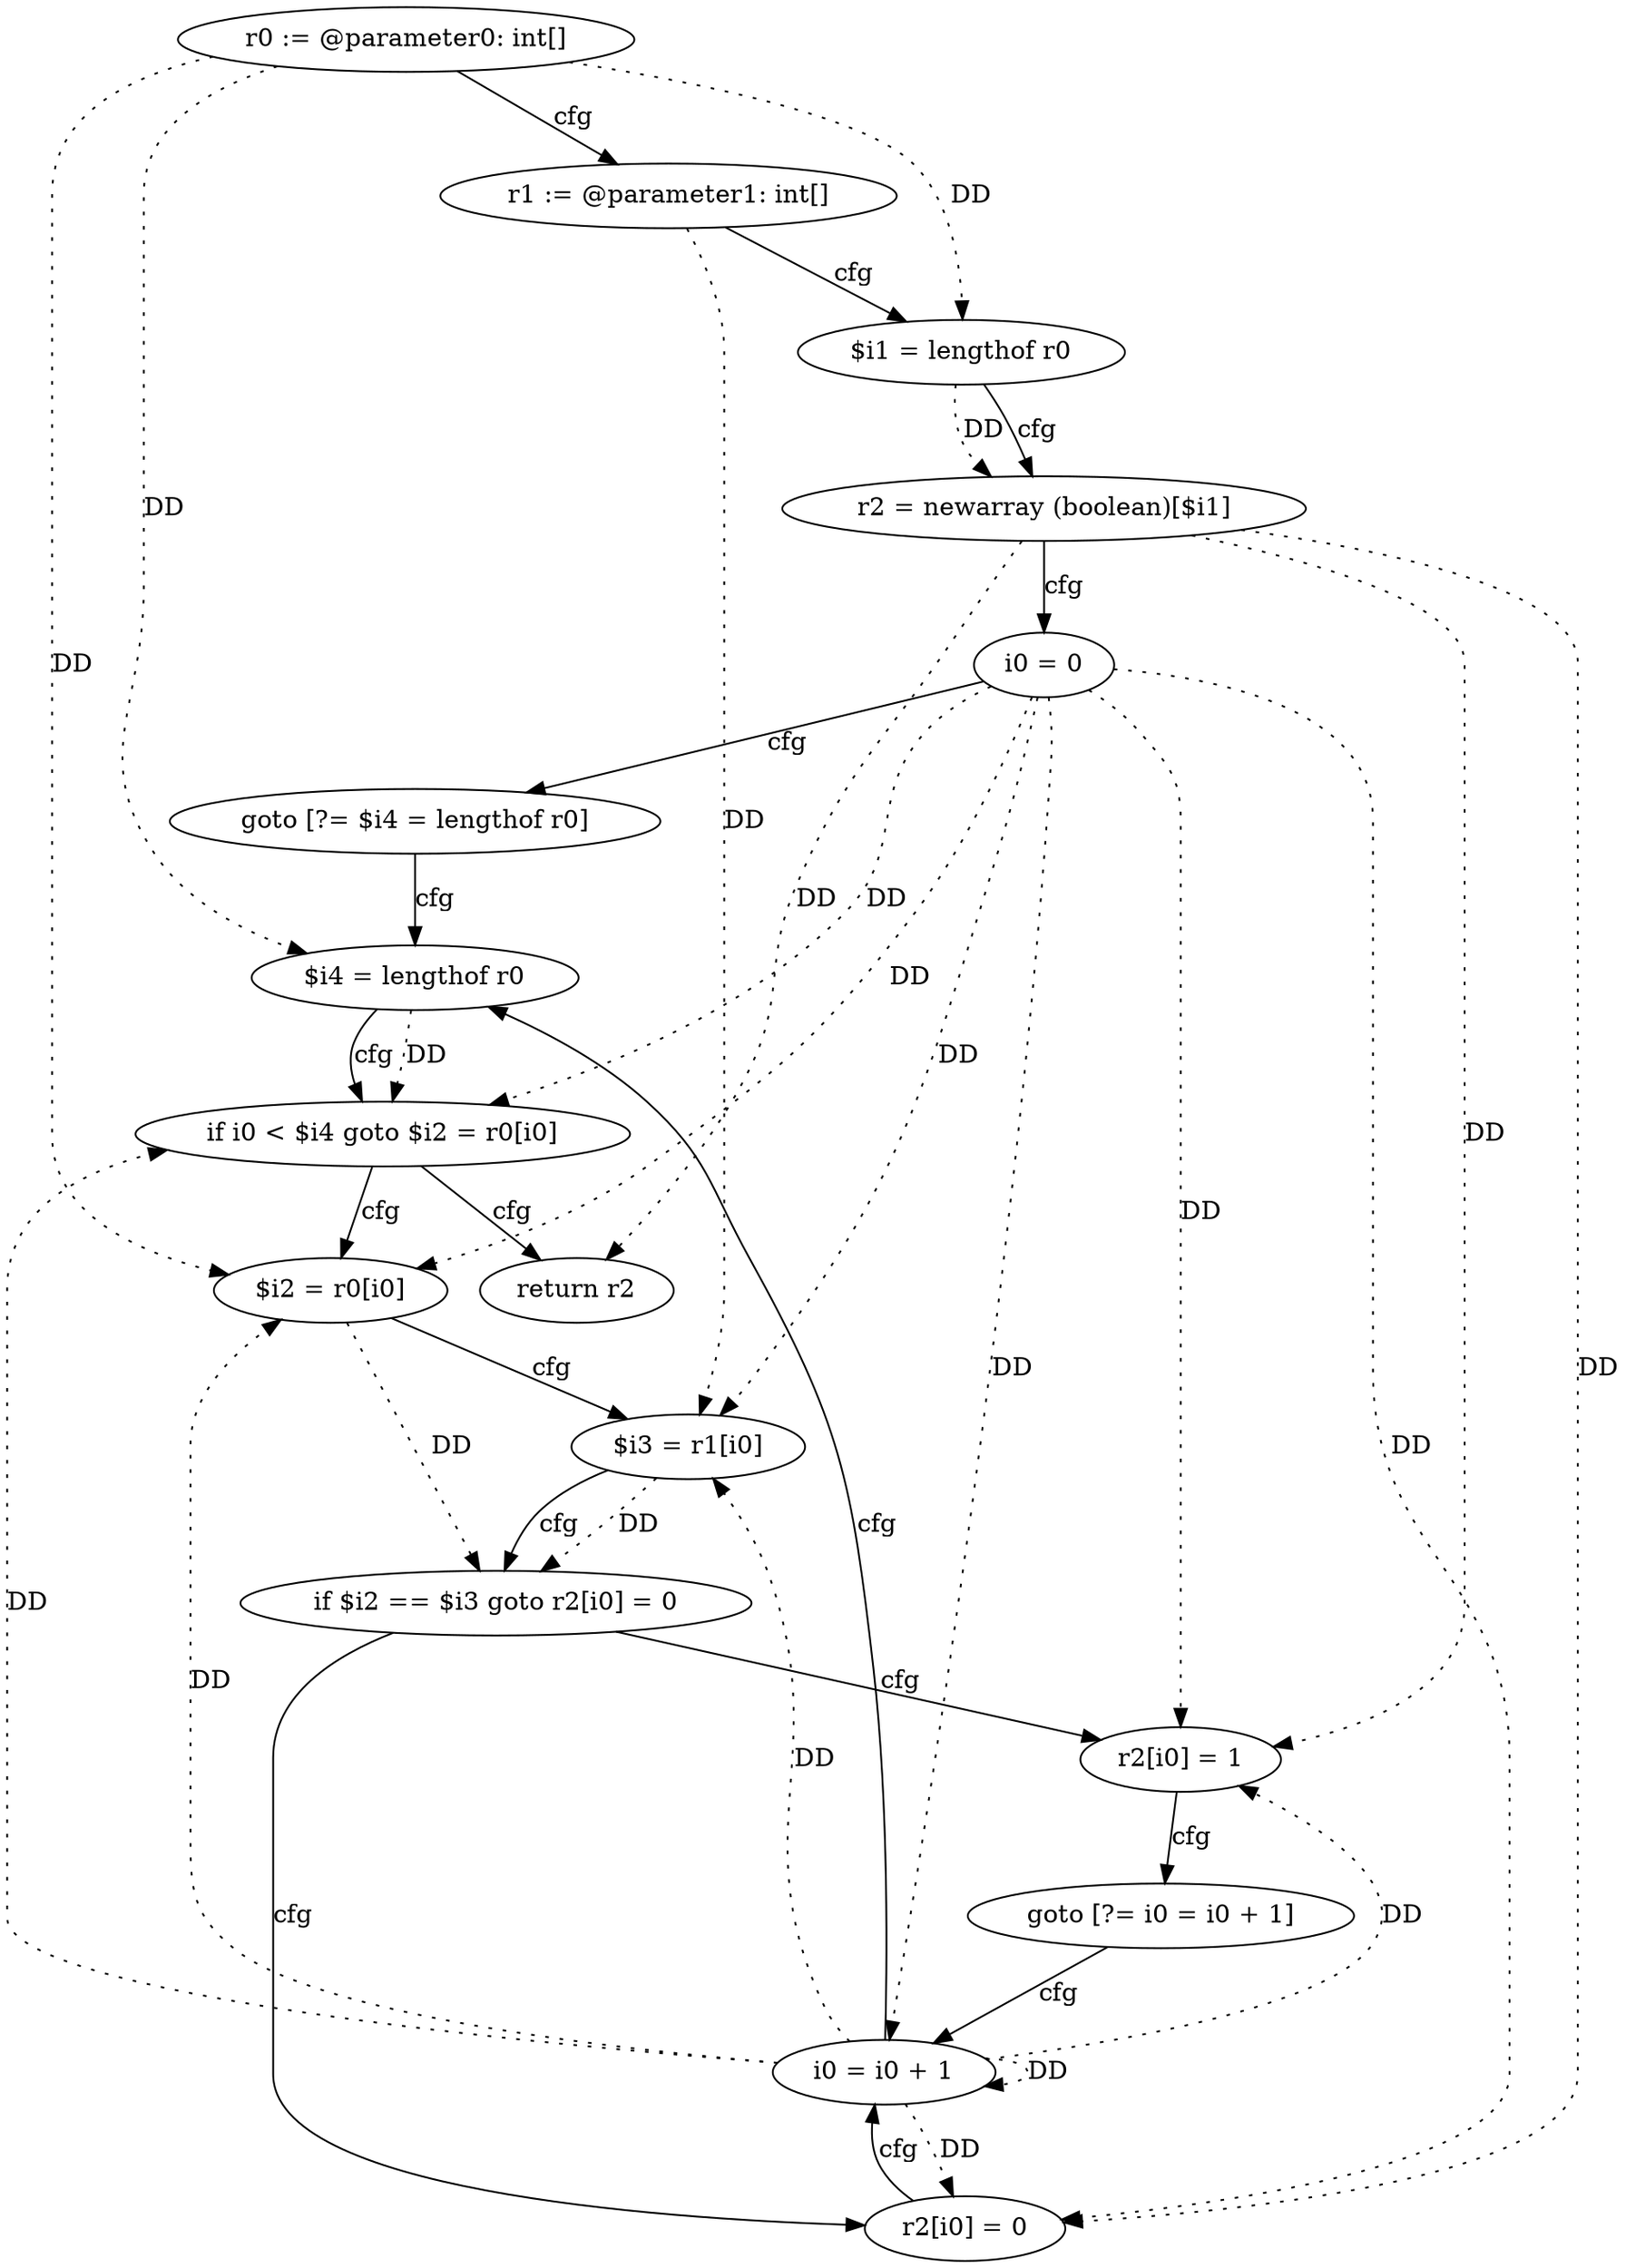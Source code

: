 digraph "elementwise_not_equal" {
    "0" [label="r0 := @parameter0: int[]",];
    "1" [label="r1 := @parameter1: int[]",];
    "2" [label="$i1 = lengthof r0",];
    "3" [label="r2 = newarray (boolean)[$i1]",];
    "4" [label="i0 = 0",];
    "5" [label="goto [?= $i4 = lengthof r0]",];
    "6" [label="$i2 = r0[i0]",];
    "7" [label="$i3 = r1[i0]",];
    "8" [label="if $i2 == $i3 goto r2[i0] = 0",];
    "9" [label="r2[i0] = 1",];
    "10" [label="goto [?= i0 = i0 + 1]",];
    "11" [label="r2[i0] = 0",];
    "12" [label="i0 = i0 + 1",];
    "13" [label="$i4 = lengthof r0",];
    "14" [label="if i0 < $i4 goto $i2 = r0[i0]",];
    "15" [label="return r2",];
    "0"->"2" [label="DD",style=dotted,];
    "0"->"6" [label="DD",style=dotted,];
    "0"->"13" [label="DD",style=dotted,];
    "1"->"7" [label="DD",style=dotted,];
    "2"->"3" [label="DD",style=dotted,];
    "3"->"9" [label="DD",style=dotted,];
    "3"->"11" [label="DD",style=dotted,];
    "3"->"15" [label="DD",style=dotted,];
    "4"->"6" [label="DD",style=dotted,];
    "4"->"7" [label="DD",style=dotted,];
    "4"->"9" [label="DD",style=dotted,];
    "4"->"11" [label="DD",style=dotted,];
    "4"->"12" [label="DD",style=dotted,];
    "4"->"14" [label="DD",style=dotted,];
    "6"->"8" [label="DD",style=dotted,];
    "7"->"8" [label="DD",style=dotted,];
    "12"->"6" [label="DD",style=dotted,];
    "12"->"7" [label="DD",style=dotted,];
    "12"->"9" [label="DD",style=dotted,];
    "12"->"11" [label="DD",style=dotted,];
    "12"->"12" [label="DD",style=dotted,];
    "12"->"14" [label="DD",style=dotted,];
    "13"->"14" [label="DD",style=dotted,];
    "0"->"1" [label="cfg",];
    "1"->"2" [label="cfg",];
    "2"->"3" [label="cfg",];
    "3"->"4" [label="cfg",];
    "4"->"5" [label="cfg",];
    "5"->"13" [label="cfg",];
    "6"->"7" [label="cfg",];
    "7"->"8" [label="cfg",];
    "8"->"9" [label="cfg",];
    "8"->"11" [label="cfg",];
    "9"->"10" [label="cfg",];
    "10"->"12" [label="cfg",];
    "11"->"12" [label="cfg",];
    "12"->"13" [label="cfg",];
    "13"->"14" [label="cfg",];
    "14"->"15" [label="cfg",];
    "14"->"6" [label="cfg",];
}
